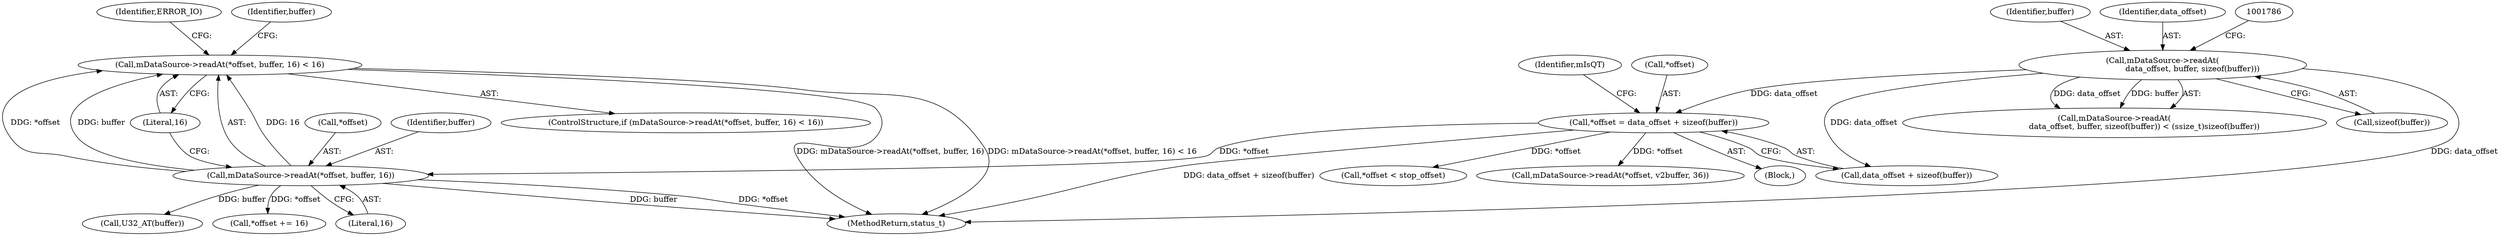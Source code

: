 digraph "0_Android_8a3a2f6ea7defe1a81bb32b3c9f3537f84749b9d@API" {
"1001871" [label="(Call,mDataSource->readAt(*offset, buffer, 16) < 16)"];
"1001872" [label="(Call,mDataSource->readAt(*offset, buffer, 16))"];
"1001847" [label="(Call,*offset = data_offset + sizeof(buffer))"];
"1001780" [label="(Call,mDataSource->readAt(\n                        data_offset, buffer, sizeof(buffer)))"];
"1001872" [label="(Call,mDataSource->readAt(*offset, buffer, 16))"];
"1001870" [label="(ControlStructure,if (mDataSource->readAt(*offset, buffer, 16) < 16))"];
"1001877" [label="(Literal,16)"];
"1002003" [label="(Call,*offset < stop_offset)"];
"1001847" [label="(Call,*offset = data_offset + sizeof(buffer))"];
"1001882" [label="(Identifier,buffer)"];
"1001911" [label="(Call,mDataSource->readAt(*offset, v2buffer, 36))"];
"1001780" [label="(Call,mDataSource->readAt(\n                        data_offset, buffer, sizeof(buffer)))"];
"1001880" [label="(Identifier,ERROR_IO)"];
"1001782" [label="(Identifier,buffer)"];
"1003923" [label="(MethodReturn,status_t)"];
"1001873" [label="(Call,*offset)"];
"1001848" [label="(Call,*offset)"];
"1001779" [label="(Call,mDataSource->readAt(\n                        data_offset, buffer, sizeof(buffer)) < (ssize_t)sizeof(buffer))"];
"1001875" [label="(Identifier,buffer)"];
"1001781" [label="(Identifier,data_offset)"];
"1001734" [label="(Block,)"];
"1001850" [label="(Call,data_offset + sizeof(buffer))"];
"1001856" [label="(Identifier,mIsQT)"];
"1001881" [label="(Call,U32_AT(buffer))"];
"1001898" [label="(Call,*offset += 16)"];
"1001871" [label="(Call,mDataSource->readAt(*offset, buffer, 16) < 16)"];
"1001876" [label="(Literal,16)"];
"1001783" [label="(Call,sizeof(buffer))"];
"1001871" -> "1001870"  [label="AST: "];
"1001871" -> "1001877"  [label="CFG: "];
"1001872" -> "1001871"  [label="AST: "];
"1001877" -> "1001871"  [label="AST: "];
"1001880" -> "1001871"  [label="CFG: "];
"1001882" -> "1001871"  [label="CFG: "];
"1001871" -> "1003923"  [label="DDG: mDataSource->readAt(*offset, buffer, 16)"];
"1001871" -> "1003923"  [label="DDG: mDataSource->readAt(*offset, buffer, 16) < 16"];
"1001872" -> "1001871"  [label="DDG: *offset"];
"1001872" -> "1001871"  [label="DDG: buffer"];
"1001872" -> "1001871"  [label="DDG: 16"];
"1001872" -> "1001876"  [label="CFG: "];
"1001873" -> "1001872"  [label="AST: "];
"1001875" -> "1001872"  [label="AST: "];
"1001876" -> "1001872"  [label="AST: "];
"1001877" -> "1001872"  [label="CFG: "];
"1001872" -> "1003923"  [label="DDG: buffer"];
"1001872" -> "1003923"  [label="DDG: *offset"];
"1001847" -> "1001872"  [label="DDG: *offset"];
"1001872" -> "1001881"  [label="DDG: buffer"];
"1001872" -> "1001898"  [label="DDG: *offset"];
"1001847" -> "1001734"  [label="AST: "];
"1001847" -> "1001850"  [label="CFG: "];
"1001848" -> "1001847"  [label="AST: "];
"1001850" -> "1001847"  [label="AST: "];
"1001856" -> "1001847"  [label="CFG: "];
"1001847" -> "1003923"  [label="DDG: data_offset + sizeof(buffer)"];
"1001780" -> "1001847"  [label="DDG: data_offset"];
"1001847" -> "1001911"  [label="DDG: *offset"];
"1001847" -> "1002003"  [label="DDG: *offset"];
"1001780" -> "1001779"  [label="AST: "];
"1001780" -> "1001783"  [label="CFG: "];
"1001781" -> "1001780"  [label="AST: "];
"1001782" -> "1001780"  [label="AST: "];
"1001783" -> "1001780"  [label="AST: "];
"1001786" -> "1001780"  [label="CFG: "];
"1001780" -> "1003923"  [label="DDG: data_offset"];
"1001780" -> "1001779"  [label="DDG: data_offset"];
"1001780" -> "1001779"  [label="DDG: buffer"];
"1001780" -> "1001850"  [label="DDG: data_offset"];
}
